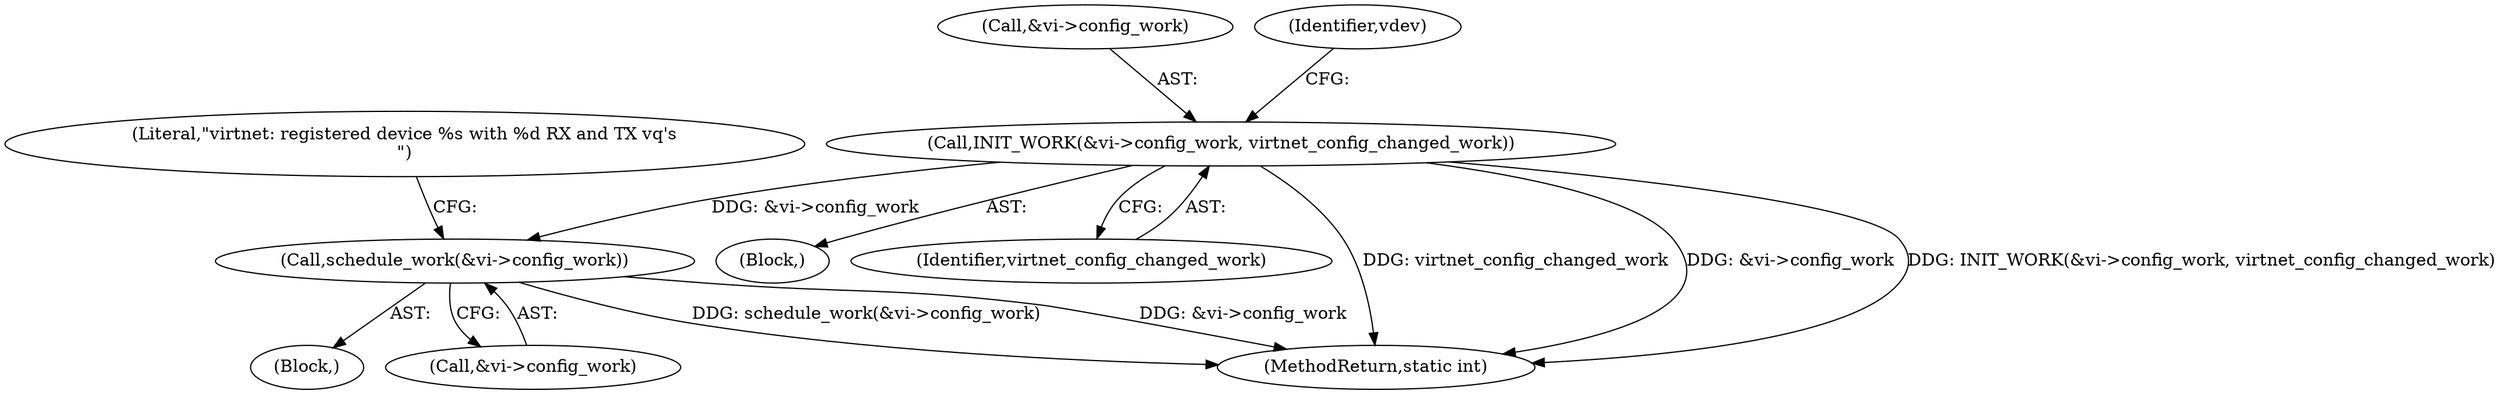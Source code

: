 digraph "0_linux_48900cb6af4282fa0fb6ff4d72a81aa3dadb5c39@pointer" {
"1000372" [label="(Call,INIT_WORK(&vi->config_work, virtnet_config_changed_work))"];
"1000589" [label="(Call,schedule_work(&vi->config_work))"];
"1000372" [label="(Call,INIT_WORK(&vi->config_work, virtnet_config_changed_work))"];
"1000373" [label="(Call,&vi->config_work)"];
"1000589" [label="(Call,schedule_work(&vi->config_work))"];
"1000604" [label="(Literal,\"virtnet: registered device %s with %d RX and TX vq's\n\")"];
"1000118" [label="(Block,)"];
"1000377" [label="(Identifier,virtnet_config_changed_work)"];
"1000586" [label="(Block,)"];
"1000381" [label="(Identifier,vdev)"];
"1000638" [label="(MethodReturn,static int)"];
"1000590" [label="(Call,&vi->config_work)"];
"1000372" -> "1000118"  [label="AST: "];
"1000372" -> "1000377"  [label="CFG: "];
"1000373" -> "1000372"  [label="AST: "];
"1000377" -> "1000372"  [label="AST: "];
"1000381" -> "1000372"  [label="CFG: "];
"1000372" -> "1000638"  [label="DDG: virtnet_config_changed_work"];
"1000372" -> "1000638"  [label="DDG: &vi->config_work"];
"1000372" -> "1000638"  [label="DDG: INIT_WORK(&vi->config_work, virtnet_config_changed_work)"];
"1000372" -> "1000589"  [label="DDG: &vi->config_work"];
"1000589" -> "1000586"  [label="AST: "];
"1000589" -> "1000590"  [label="CFG: "];
"1000590" -> "1000589"  [label="AST: "];
"1000604" -> "1000589"  [label="CFG: "];
"1000589" -> "1000638"  [label="DDG: schedule_work(&vi->config_work)"];
"1000589" -> "1000638"  [label="DDG: &vi->config_work"];
}

